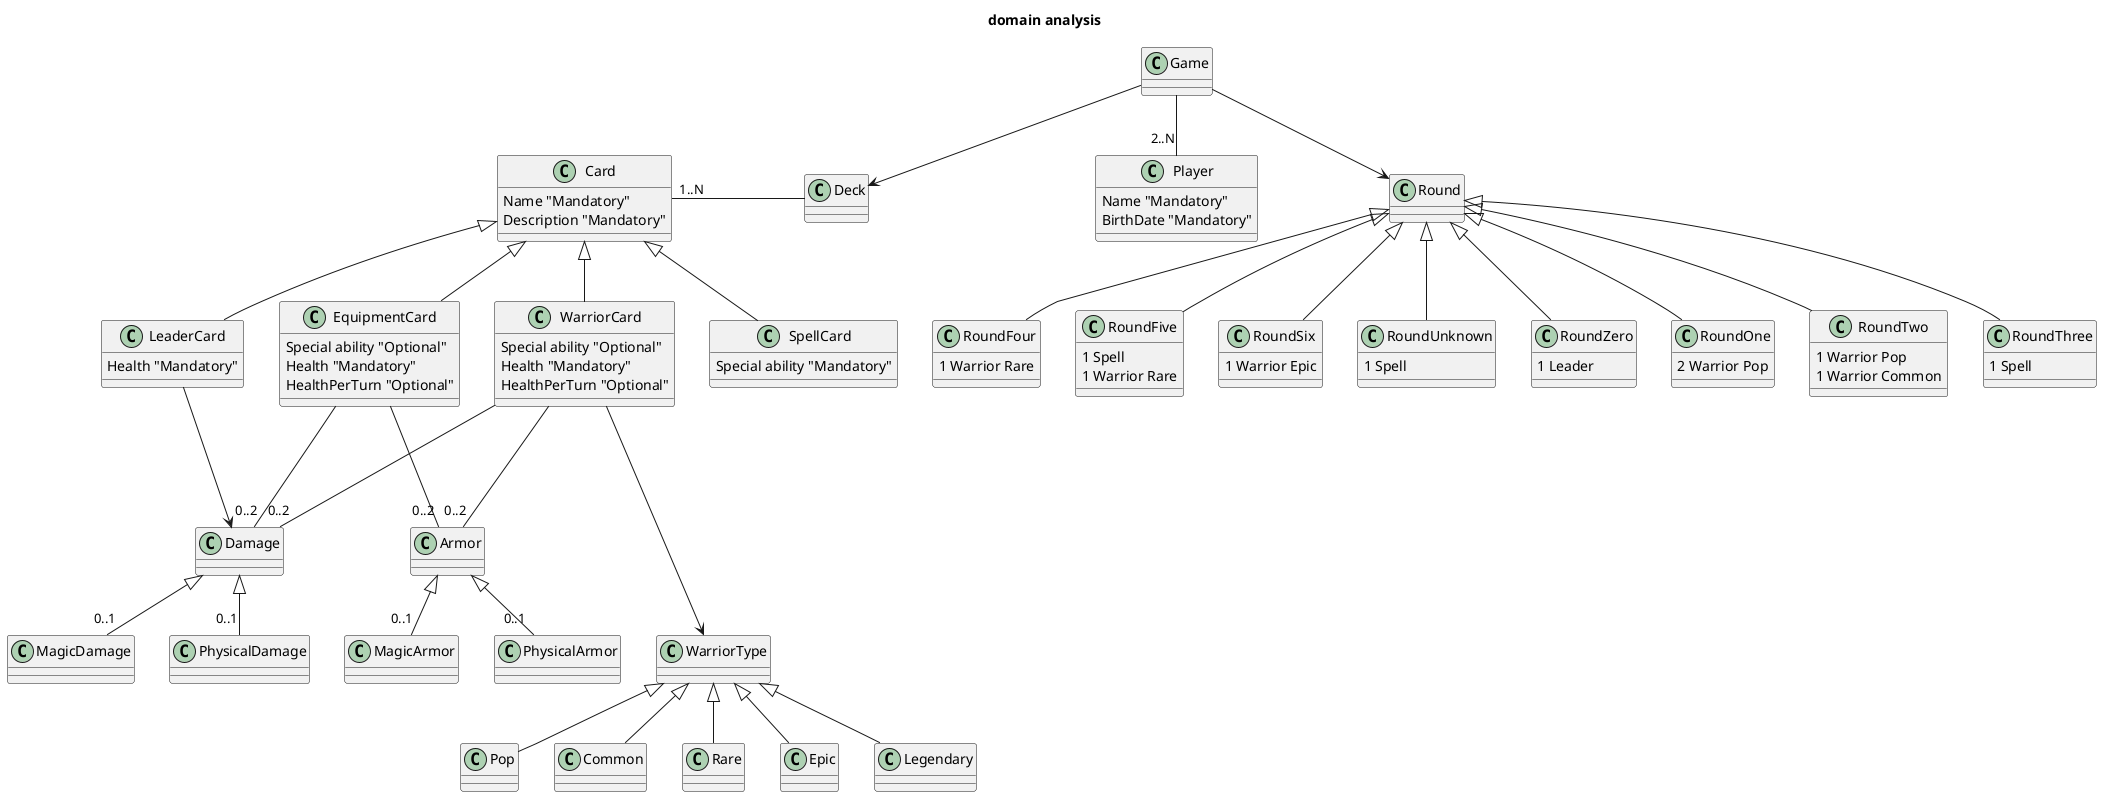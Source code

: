 @startuml
Title domain analysis

Class Game {}

Class RoundZero {
 1 Leader
}

Class RoundOne {
 2 Warrior Pop
}

Class RoundTwo {
 1 Warrior Pop
 1 Warrior Common
}

Class RoundThree {
 1 Spell
}

Class RoundFour {
 1 Warrior Rare
}

Class RoundFive {
 1 Spell
 1 Warrior Rare
}

Class RoundSix {
 1 Warrior Epic
}

Class RoundUnknown {
 1 Spell
}

Game -- "2..N" Player
Game --> Deck
Game --> Round
Round <|-- RoundZero
Round <|-- RoundOne
Round <|-- RoundTwo
Round <|-- RoundThree
Round <|-- RoundFour
Round <|-- RoundFive
Round <|-- RoundSix
Round <|-- RoundUnknown

'====================================== Players

Class Player {
 Name "Mandatory"
 BirthDate "Mandatory"
}

'====================================== Decks

Class Deck {}

Deck -L- "1..N" Card

'====================================== Cards

Class Card {
 Name "Mandatory"
 Description "Mandatory"
}

Class LeaderCard {
 Health "Mandatory"
}

Class SpellCard {
 Special ability "Mandatory"
}

Class EquipmentCard {
 Special ability "Optional"
 Health "Mandatory"
 HealthPerTurn "Optional"
}

Class WarriorCard {
 Special ability "Optional"
 Health "Mandatory"
 HealthPerTurn "Optional"
}

Card <|-- LeaderCard
Card <|-- EquipmentCard
Card <|-- SpellCard
Card <|-- WarriorCard

LeaderCard ---> Damage
EquipmentCard --- "0..2" Damage
EquipmentCard --- "0..2" Armor
WarriorCard --- "0..2" Damage
WarriorCard --- "0..2" Armor

Damage <|-- "0..1" PhysicalDamage
Damage <|-- "0..1" MagicDamage

Armor <|-- "0..1" PhysicalArmor
Armor <|-- "0..1" MagicArmor

WarriorCard ----> WarriorType
WarriorType <|-- Pop
WarriorType <|-- Common
WarriorType <|-- Rare
WarriorType <|-- Epic
WarriorType <|-- Legendary
@enduml